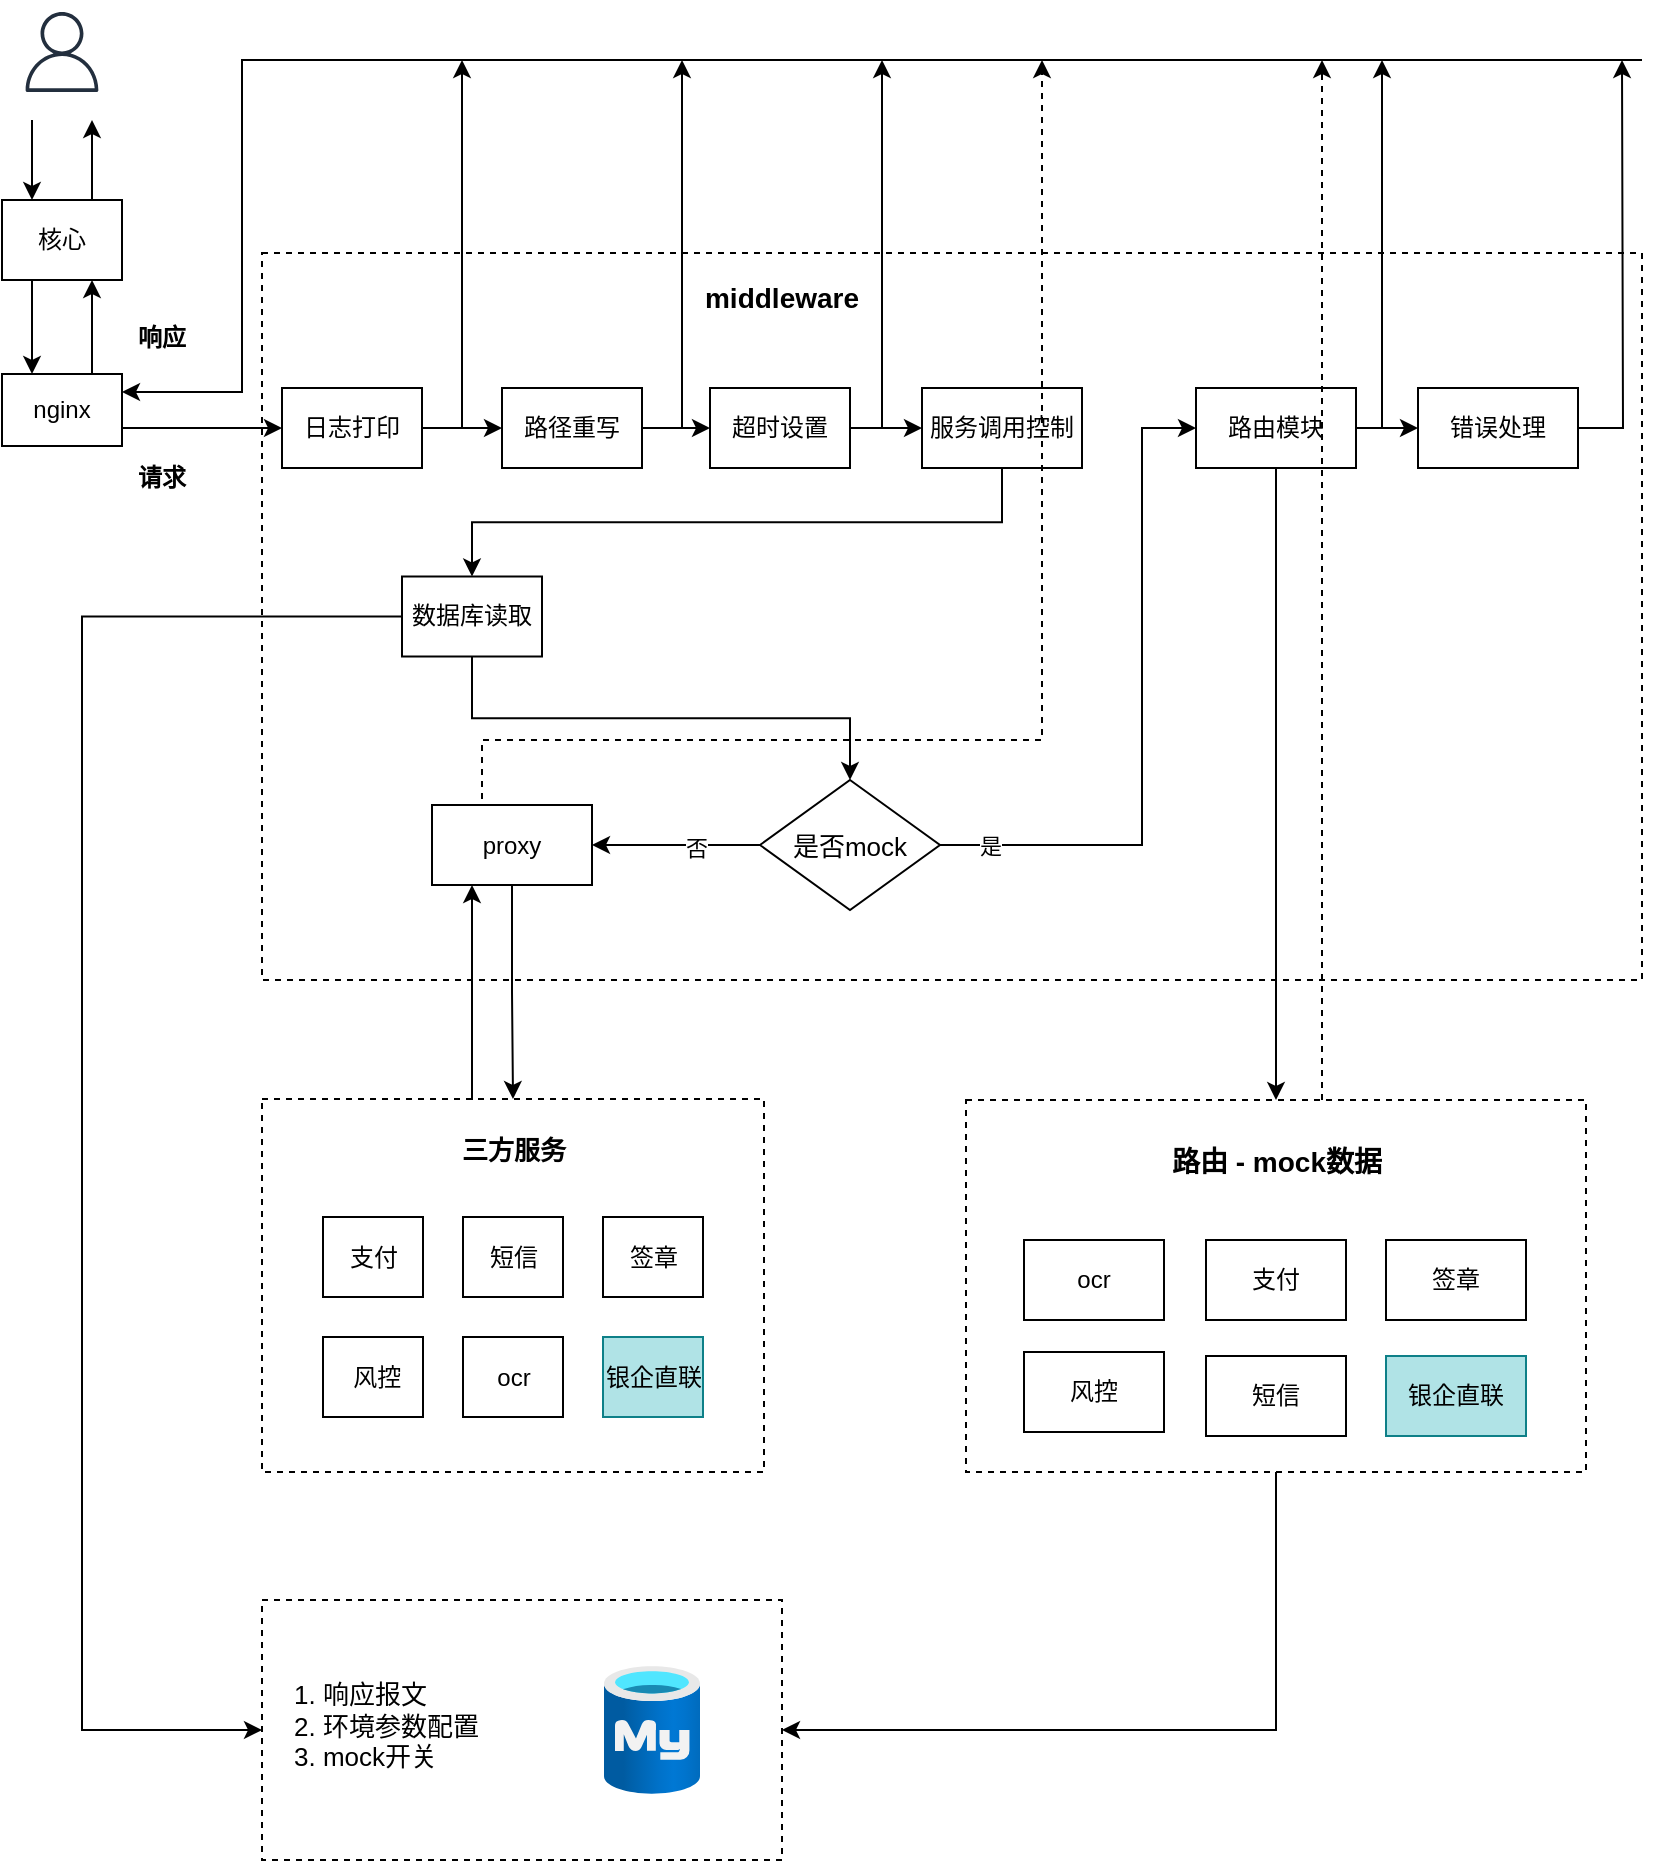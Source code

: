 <mxfile version="17.4.3" type="github">
  <diagram id="0J4tFUpqffA9D1Z7SYaG" name="Page-1">
    <mxGraphModel dx="2889" dy="1114" grid="1" gridSize="10" guides="1" tooltips="1" connect="1" arrows="1" fold="1" page="1" pageScale="1" pageWidth="827" pageHeight="1169" math="0" shadow="0">
      <root>
        <mxCell id="0" />
        <mxCell id="1" parent="0" />
        <mxCell id="oRuydW940FplMV_MUn1F-3" value="" style="rounded=0;whiteSpace=wrap;html=1;dashed=1;fillColor=none;" parent="1" vertex="1">
          <mxGeometry x="120" y="326.5" width="690" height="363.5" as="geometry" />
        </mxCell>
        <mxCell id="oRuydW940FplMV_MUn1F-9" style="edgeStyle=orthogonalEdgeStyle;rounded=0;orthogonalLoop=1;jettySize=auto;html=1;exitX=1;exitY=0.5;exitDx=0;exitDy=0;entryX=0;entryY=0.5;entryDx=0;entryDy=0;" parent="1" source="oRuydW940FplMV_MUn1F-4" target="oRuydW940FplMV_MUn1F-5" edge="1">
          <mxGeometry relative="1" as="geometry" />
        </mxCell>
        <mxCell id="oRuydW940FplMV_MUn1F-4" value="日志打印" style="rounded=0;whiteSpace=wrap;html=1;" parent="1" vertex="1">
          <mxGeometry x="130" y="394" width="70" height="40" as="geometry" />
        </mxCell>
        <mxCell id="oRuydW940FplMV_MUn1F-10" style="edgeStyle=orthogonalEdgeStyle;rounded=0;orthogonalLoop=1;jettySize=auto;html=1;exitX=1;exitY=0.5;exitDx=0;exitDy=0;entryX=0;entryY=0.5;entryDx=0;entryDy=0;" parent="1" source="oRuydW940FplMV_MUn1F-5" target="oRuydW940FplMV_MUn1F-6" edge="1">
          <mxGeometry relative="1" as="geometry" />
        </mxCell>
        <mxCell id="oRuydW940FplMV_MUn1F-5" value="路径重写" style="rounded=0;whiteSpace=wrap;html=1;" parent="1" vertex="1">
          <mxGeometry x="240" y="394" width="70" height="40" as="geometry" />
        </mxCell>
        <mxCell id="oRuydW940FplMV_MUn1F-11" style="edgeStyle=orthogonalEdgeStyle;rounded=0;orthogonalLoop=1;jettySize=auto;html=1;exitX=1;exitY=0.5;exitDx=0;exitDy=0;entryX=0;entryY=0.5;entryDx=0;entryDy=0;" parent="1" source="oRuydW940FplMV_MUn1F-6" target="oRuydW940FplMV_MUn1F-8" edge="1">
          <mxGeometry relative="1" as="geometry" />
        </mxCell>
        <mxCell id="oRuydW940FplMV_MUn1F-6" value="超时设置" style="rounded=0;whiteSpace=wrap;html=1;" parent="1" vertex="1">
          <mxGeometry x="344" y="394" width="70" height="40" as="geometry" />
        </mxCell>
        <mxCell id="oRuydW940FplMV_MUn1F-7" value="middleware" style="text;html=1;strokeColor=none;fillColor=none;align=center;verticalAlign=middle;whiteSpace=wrap;rounded=0;fontStyle=1;fontSize=14;" parent="1" vertex="1">
          <mxGeometry x="350" y="334" width="60" height="30" as="geometry" />
        </mxCell>
        <mxCell id="oRuydW940FplMV_MUn1F-93" style="edgeStyle=orthogonalEdgeStyle;rounded=0;orthogonalLoop=1;jettySize=auto;html=1;exitX=0.5;exitY=1;exitDx=0;exitDy=0;entryX=0.5;entryY=0;entryDx=0;entryDy=0;fontSize=13;" parent="1" source="oRuydW940FplMV_MUn1F-8" target="oRuydW940FplMV_MUn1F-92" edge="1">
          <mxGeometry relative="1" as="geometry" />
        </mxCell>
        <mxCell id="oRuydW940FplMV_MUn1F-8" value="服务调用控制" style="rounded=0;whiteSpace=wrap;html=1;" parent="1" vertex="1">
          <mxGeometry x="450" y="394" width="80" height="40" as="geometry" />
        </mxCell>
        <mxCell id="isv2t2CusdyDPksusqRq-3" style="edgeStyle=orthogonalEdgeStyle;rounded=0;orthogonalLoop=1;jettySize=auto;html=1;exitX=0;exitY=0.5;exitDx=0;exitDy=0;entryX=1;entryY=0.5;entryDx=0;entryDy=0;" parent="1" source="oRuydW940FplMV_MUn1F-26" target="oRuydW940FplMV_MUn1F-71" edge="1">
          <mxGeometry relative="1" as="geometry" />
        </mxCell>
        <mxCell id="isv2t2CusdyDPksusqRq-4" value="否" style="edgeLabel;html=1;align=center;verticalAlign=middle;resizable=0;points=[];" parent="isv2t2CusdyDPksusqRq-3" vertex="1" connectable="0">
          <mxGeometry x="-0.228" y="1" relative="1" as="geometry">
            <mxPoint as="offset" />
          </mxGeometry>
        </mxCell>
        <mxCell id="isv2t2CusdyDPksusqRq-5" style="edgeStyle=orthogonalEdgeStyle;rounded=0;orthogonalLoop=1;jettySize=auto;html=1;exitX=1;exitY=0.5;exitDx=0;exitDy=0;entryX=0;entryY=0.5;entryDx=0;entryDy=0;" parent="1" source="oRuydW940FplMV_MUn1F-26" target="oRuydW940FplMV_MUn1F-41" edge="1">
          <mxGeometry relative="1" as="geometry">
            <Array as="points">
              <mxPoint x="560" y="623" />
              <mxPoint x="560" y="414" />
            </Array>
          </mxGeometry>
        </mxCell>
        <mxCell id="isv2t2CusdyDPksusqRq-7" value="是" style="edgeLabel;html=1;align=center;verticalAlign=middle;resizable=0;points=[];" parent="isv2t2CusdyDPksusqRq-5" vertex="1" connectable="0">
          <mxGeometry x="-0.768" y="-1" relative="1" as="geometry">
            <mxPoint x="-14" y="-1" as="offset" />
          </mxGeometry>
        </mxCell>
        <mxCell id="oRuydW940FplMV_MUn1F-26" value="&lt;font style=&quot;font-size: 13px&quot;&gt;是否mock&lt;/font&gt;" style="rhombus;whiteSpace=wrap;html=1;fontSize=14;fillColor=none;" parent="1" vertex="1">
          <mxGeometry x="369" y="590" width="90" height="65" as="geometry" />
        </mxCell>
        <mxCell id="isv2t2CusdyDPksusqRq-10" style="edgeStyle=orthogonalEdgeStyle;rounded=0;orthogonalLoop=1;jettySize=auto;html=1;exitX=0.5;exitY=1;exitDx=0;exitDy=0;entryX=0.5;entryY=0;entryDx=0;entryDy=0;" parent="1" source="oRuydW940FplMV_MUn1F-41" target="oRuydW940FplMV_MUn1F-23" edge="1">
          <mxGeometry relative="1" as="geometry" />
        </mxCell>
        <mxCell id="oRuydW940FplMV_MUn1F-41" value="路由模块" style="rounded=0;whiteSpace=wrap;html=1;fillColor=default;" parent="1" vertex="1">
          <mxGeometry x="587" y="394" width="80" height="40" as="geometry" />
        </mxCell>
        <mxCell id="oRuydW940FplMV_MUn1F-44" style="edgeStyle=orthogonalEdgeStyle;rounded=0;orthogonalLoop=1;jettySize=auto;html=1;exitX=1;exitY=0.5;exitDx=0;exitDy=0;fontSize=14;" parent="1" source="oRuydW940FplMV_MUn1F-41" target="oRuydW940FplMV_MUn1F-42" edge="1">
          <mxGeometry relative="1" as="geometry" />
        </mxCell>
        <mxCell id="isv2t2CusdyDPksusqRq-8" style="edgeStyle=orthogonalEdgeStyle;rounded=0;orthogonalLoop=1;jettySize=auto;html=1;exitX=1;exitY=0.5;exitDx=0;exitDy=0;" parent="1" source="oRuydW940FplMV_MUn1F-42" edge="1">
          <mxGeometry relative="1" as="geometry">
            <mxPoint x="800" y="230" as="targetPoint" />
          </mxGeometry>
        </mxCell>
        <mxCell id="oRuydW940FplMV_MUn1F-42" value="错误处理" style="rounded=0;whiteSpace=wrap;html=1;" parent="1" vertex="1">
          <mxGeometry x="698" y="394" width="80" height="40" as="geometry" />
        </mxCell>
        <mxCell id="oRuydW940FplMV_MUn1F-67" value="" style="group" parent="1" vertex="1" connectable="0">
          <mxGeometry x="472" y="750" width="310" height="186" as="geometry" />
        </mxCell>
        <mxCell id="oRuydW940FplMV_MUn1F-23" value="" style="rounded=0;whiteSpace=wrap;html=1;dashed=1;fontSize=14;fillColor=none;" parent="oRuydW940FplMV_MUn1F-67" vertex="1">
          <mxGeometry width="310" height="186" as="geometry" />
        </mxCell>
        <mxCell id="oRuydW940FplMV_MUn1F-13" value="ocr" style="rounded=0;whiteSpace=wrap;html=1;" parent="oRuydW940FplMV_MUn1F-67" vertex="1">
          <mxGeometry x="29" y="70" width="70" height="40" as="geometry" />
        </mxCell>
        <mxCell id="oRuydW940FplMV_MUn1F-14" value="风控" style="rounded=0;whiteSpace=wrap;html=1;" parent="oRuydW940FplMV_MUn1F-67" vertex="1">
          <mxGeometry x="29" y="126" width="70" height="40" as="geometry" />
        </mxCell>
        <mxCell id="oRuydW940FplMV_MUn1F-15" value="支付" style="rounded=0;whiteSpace=wrap;html=1;" parent="oRuydW940FplMV_MUn1F-67" vertex="1">
          <mxGeometry x="120" y="70" width="70" height="40" as="geometry" />
        </mxCell>
        <mxCell id="oRuydW940FplMV_MUn1F-16" value="签章" style="rounded=0;whiteSpace=wrap;html=1;" parent="oRuydW940FplMV_MUn1F-67" vertex="1">
          <mxGeometry x="210" y="70" width="70" height="40" as="geometry" />
        </mxCell>
        <mxCell id="oRuydW940FplMV_MUn1F-17" value="短信" style="rounded=0;whiteSpace=wrap;html=1;" parent="oRuydW940FplMV_MUn1F-67" vertex="1">
          <mxGeometry x="120" y="128" width="70" height="40" as="geometry" />
        </mxCell>
        <mxCell id="oRuydW940FplMV_MUn1F-25" value="路由 - mock数据" style="text;html=1;strokeColor=none;fillColor=none;align=center;verticalAlign=middle;whiteSpace=wrap;rounded=0;dashed=1;fontSize=14;fontStyle=1" parent="oRuydW940FplMV_MUn1F-67" vertex="1">
          <mxGeometry x="89.5" y="16" width="131" height="30" as="geometry" />
        </mxCell>
        <mxCell id="oRuydW940FplMV_MUn1F-46" value="银企直联" style="rounded=0;whiteSpace=wrap;html=1;fillColor=#b0e3e6;strokeColor=#0e8088;" parent="oRuydW940FplMV_MUn1F-67" vertex="1">
          <mxGeometry x="210" y="128" width="70" height="40" as="geometry" />
        </mxCell>
        <mxCell id="oRuydW940FplMV_MUn1F-72" style="edgeStyle=orthogonalEdgeStyle;rounded=0;orthogonalLoop=1;jettySize=auto;html=1;exitX=0.5;exitY=1;exitDx=0;exitDy=0;entryX=0.5;entryY=0;entryDx=0;entryDy=0;fontSize=13;" parent="1" source="oRuydW940FplMV_MUn1F-71" target="oRuydW940FplMV_MUn1F-58" edge="1">
          <mxGeometry relative="1" as="geometry" />
        </mxCell>
        <mxCell id="isv2t2CusdyDPksusqRq-18" style="edgeStyle=orthogonalEdgeStyle;rounded=0;orthogonalLoop=1;jettySize=auto;html=1;exitX=0.5;exitY=0;exitDx=0;exitDy=0;dashed=1;" parent="1" source="oRuydW940FplMV_MUn1F-71" edge="1">
          <mxGeometry relative="1" as="geometry">
            <mxPoint x="510" y="230" as="targetPoint" />
            <Array as="points">
              <mxPoint x="230" y="570" />
              <mxPoint x="510" y="570" />
            </Array>
          </mxGeometry>
        </mxCell>
        <mxCell id="oRuydW940FplMV_MUn1F-71" value="proxy" style="rounded=0;whiteSpace=wrap;html=1;" parent="1" vertex="1">
          <mxGeometry x="205" y="602.5" width="80" height="40" as="geometry" />
        </mxCell>
        <mxCell id="oRuydW940FplMV_MUn1F-77" value="" style="endArrow=classic;html=1;rounded=0;fontSize=13;edgeStyle=orthogonalEdgeStyle;entryX=1;entryY=0.25;entryDx=0;entryDy=0;" parent="1" edge="1" target="vxs_oAUpM03B7NSQfsva-3">
          <mxGeometry width="50" height="50" relative="1" as="geometry">
            <mxPoint x="810" y="230" as="sourcePoint" />
            <mxPoint x="20" y="320" as="targetPoint" />
            <Array as="points">
              <mxPoint x="110" y="230" />
              <mxPoint x="110" y="396" />
            </Array>
          </mxGeometry>
        </mxCell>
        <mxCell id="oRuydW940FplMV_MUn1F-80" value="" style="endArrow=classic;html=1;rounded=0;fontSize=13;" parent="1" edge="1">
          <mxGeometry width="50" height="50" relative="1" as="geometry">
            <mxPoint x="220" y="414" as="sourcePoint" />
            <mxPoint x="220" y="230" as="targetPoint" />
          </mxGeometry>
        </mxCell>
        <mxCell id="oRuydW940FplMV_MUn1F-81" value="" style="endArrow=classic;html=1;rounded=0;fontSize=13;" parent="1" edge="1">
          <mxGeometry width="50" height="50" relative="1" as="geometry">
            <mxPoint x="330" y="414" as="sourcePoint" />
            <mxPoint x="330" y="230" as="targetPoint" />
          </mxGeometry>
        </mxCell>
        <mxCell id="oRuydW940FplMV_MUn1F-82" value="" style="endArrow=classic;html=1;rounded=0;fontSize=13;" parent="1" edge="1">
          <mxGeometry width="50" height="50" relative="1" as="geometry">
            <mxPoint x="430" y="414" as="sourcePoint" />
            <mxPoint x="430" y="230" as="targetPoint" />
          </mxGeometry>
        </mxCell>
        <mxCell id="oRuydW940FplMV_MUn1F-84" value="" style="endArrow=classic;html=1;rounded=0;fontSize=13;" parent="1" edge="1">
          <mxGeometry width="50" height="50" relative="1" as="geometry">
            <mxPoint x="680" y="414" as="sourcePoint" />
            <mxPoint x="680" y="230" as="targetPoint" />
          </mxGeometry>
        </mxCell>
        <mxCell id="oRuydW940FplMV_MUn1F-87" value="响应" style="text;html=1;strokeColor=none;fillColor=none;align=center;verticalAlign=middle;whiteSpace=wrap;rounded=0;fontStyle=1" parent="1" vertex="1">
          <mxGeometry x="40" y="354" width="60" height="30" as="geometry" />
        </mxCell>
        <mxCell id="oRuydW940FplMV_MUn1F-95" style="edgeStyle=orthogonalEdgeStyle;rounded=0;orthogonalLoop=1;jettySize=auto;html=1;exitX=0.5;exitY=1;exitDx=0;exitDy=0;entryX=0.5;entryY=0;entryDx=0;entryDy=0;fontSize=13;" parent="1" source="oRuydW940FplMV_MUn1F-92" target="oRuydW940FplMV_MUn1F-26" edge="1">
          <mxGeometry relative="1" as="geometry" />
        </mxCell>
        <mxCell id="isv2t2CusdyDPksusqRq-14" style="edgeStyle=orthogonalEdgeStyle;rounded=0;orthogonalLoop=1;jettySize=auto;html=1;exitX=0;exitY=0.5;exitDx=0;exitDy=0;entryX=0;entryY=0.5;entryDx=0;entryDy=0;" parent="1" source="oRuydW940FplMV_MUn1F-92" target="oRuydW940FplMV_MUn1F-89" edge="1">
          <mxGeometry relative="1" as="geometry">
            <Array as="points">
              <mxPoint x="30" y="508" />
              <mxPoint x="30" y="1065" />
            </Array>
          </mxGeometry>
        </mxCell>
        <mxCell id="oRuydW940FplMV_MUn1F-92" value="数据库读取" style="rounded=0;whiteSpace=wrap;html=1;" parent="1" vertex="1">
          <mxGeometry x="190" y="488.25" width="70" height="40" as="geometry" />
        </mxCell>
        <mxCell id="isv2t2CusdyDPksusqRq-1" value="" style="group" parent="1" vertex="1" connectable="0">
          <mxGeometry x="120" y="1000" width="260" height="130" as="geometry" />
        </mxCell>
        <mxCell id="oRuydW940FplMV_MUn1F-88" value="" style="aspect=fixed;html=1;points=[];align=center;image;fontSize=12;image=img/lib/azure2/databases/Azure_Database_MySQL_Server.svg;dashed=1;fillColor=none;" parent="isv2t2CusdyDPksusqRq-1" vertex="1">
          <mxGeometry x="171" y="33" width="48" height="64" as="geometry" />
        </mxCell>
        <mxCell id="oRuydW940FplMV_MUn1F-89" value="" style="rounded=0;whiteSpace=wrap;html=1;dashed=1;fontSize=13;fillColor=none;" parent="isv2t2CusdyDPksusqRq-1" vertex="1">
          <mxGeometry width="260" height="130" as="geometry" />
        </mxCell>
        <mxCell id="oRuydW940FplMV_MUn1F-91" value="1. 响应报文&lt;br&gt;2. 环境参数配置&lt;br&gt;3. mock开关" style="text;html=1;strokeColor=none;fillColor=none;align=left;verticalAlign=middle;whiteSpace=wrap;rounded=0;dashed=1;fontSize=13;" parent="isv2t2CusdyDPksusqRq-1" vertex="1">
          <mxGeometry x="14" y="23" width="121" height="80" as="geometry" />
        </mxCell>
        <mxCell id="isv2t2CusdyDPksusqRq-13" style="edgeStyle=orthogonalEdgeStyle;rounded=0;orthogonalLoop=1;jettySize=auto;html=1;exitX=0.5;exitY=1;exitDx=0;exitDy=0;entryX=1;entryY=0.5;entryDx=0;entryDy=0;" parent="1" source="oRuydW940FplMV_MUn1F-23" target="oRuydW940FplMV_MUn1F-89" edge="1">
          <mxGeometry relative="1" as="geometry" />
        </mxCell>
        <mxCell id="isv2t2CusdyDPksusqRq-19" style="edgeStyle=orthogonalEdgeStyle;rounded=0;orthogonalLoop=1;jettySize=auto;html=1;dashed=1;" parent="1" edge="1">
          <mxGeometry relative="1" as="geometry">
            <mxPoint x="650" y="230" as="targetPoint" />
            <mxPoint x="650" y="750" as="sourcePoint" />
            <Array as="points">
              <mxPoint x="650" y="750" />
            </Array>
          </mxGeometry>
        </mxCell>
        <mxCell id="NGIEsyrpociLnT4s3KL6-5" value="" style="group" parent="1" vertex="1" connectable="0">
          <mxGeometry x="120" y="749.5" width="251" height="186.5" as="geometry" />
        </mxCell>
        <mxCell id="oRuydW940FplMV_MUn1F-33" value="支付" style="rounded=0;whiteSpace=wrap;html=1;movable=1;resizable=1;rotatable=1;deletable=1;editable=1;connectable=1;" parent="NGIEsyrpociLnT4s3KL6-5" vertex="1">
          <mxGeometry x="30.5" y="59" width="50" height="40" as="geometry" />
        </mxCell>
        <mxCell id="oRuydW940FplMV_MUn1F-34" value="签章" style="rounded=0;whiteSpace=wrap;html=1;movable=1;resizable=1;rotatable=1;deletable=1;editable=1;connectable=1;" parent="NGIEsyrpociLnT4s3KL6-5" vertex="1">
          <mxGeometry x="170.5" y="59" width="50" height="40" as="geometry" />
        </mxCell>
        <mxCell id="oRuydW940FplMV_MUn1F-36" value="&amp;nbsp;风控" style="rounded=0;whiteSpace=wrap;html=1;movable=1;resizable=1;rotatable=1;deletable=1;editable=1;connectable=1;" parent="NGIEsyrpociLnT4s3KL6-5" vertex="1">
          <mxGeometry x="30.5" y="119" width="50" height="40" as="geometry" />
        </mxCell>
        <mxCell id="oRuydW940FplMV_MUn1F-39" value="短信" style="rounded=0;whiteSpace=wrap;html=1;movable=1;resizable=1;rotatable=1;deletable=1;editable=1;connectable=1;" parent="NGIEsyrpociLnT4s3KL6-5" vertex="1">
          <mxGeometry x="100.5" y="59" width="50" height="40" as="geometry" />
        </mxCell>
        <mxCell id="oRuydW940FplMV_MUn1F-53" value="ocr" style="rounded=0;whiteSpace=wrap;html=1;movable=1;resizable=1;rotatable=1;deletable=1;editable=1;connectable=1;" parent="NGIEsyrpociLnT4s3KL6-5" vertex="1">
          <mxGeometry x="100.5" y="119" width="50" height="40" as="geometry" />
        </mxCell>
        <mxCell id="oRuydW940FplMV_MUn1F-58" value="" style="rounded=0;whiteSpace=wrap;html=1;dashed=1;fontSize=13;fillColor=none;" parent="NGIEsyrpociLnT4s3KL6-5" vertex="1">
          <mxGeometry width="251" height="186.5" as="geometry" />
        </mxCell>
        <mxCell id="oRuydW940FplMV_MUn1F-54" value="银企直联" style="rounded=0;whiteSpace=wrap;html=1;movable=1;resizable=1;rotatable=1;deletable=1;editable=1;connectable=1;fillColor=#b0e3e6;strokeColor=#0e8088;" parent="NGIEsyrpociLnT4s3KL6-5" vertex="1">
          <mxGeometry x="170.5" y="119" width="50" height="40" as="geometry" />
        </mxCell>
        <mxCell id="oRuydW940FplMV_MUn1F-63" value="三方服务" style="text;html=1;strokeColor=none;fillColor=none;align=center;verticalAlign=middle;whiteSpace=wrap;rounded=0;dashed=1;fontSize=13;fontStyle=1" parent="NGIEsyrpociLnT4s3KL6-5" vertex="1">
          <mxGeometry x="96" y="10" width="60" height="30" as="geometry" />
        </mxCell>
        <mxCell id="vxs_oAUpM03B7NSQfsva-12" style="edgeStyle=orthogonalEdgeStyle;rounded=0;orthogonalLoop=1;jettySize=auto;html=1;exitX=1;exitY=0.75;exitDx=0;exitDy=0;entryX=0;entryY=0.5;entryDx=0;entryDy=0;" edge="1" parent="1" source="vxs_oAUpM03B7NSQfsva-3" target="oRuydW940FplMV_MUn1F-4">
          <mxGeometry relative="1" as="geometry" />
        </mxCell>
        <mxCell id="vxs_oAUpM03B7NSQfsva-17" style="rounded=0;orthogonalLoop=1;jettySize=auto;html=1;exitX=0.75;exitY=0;exitDx=0;exitDy=0;entryX=0.75;entryY=1;entryDx=0;entryDy=0;" edge="1" parent="1" source="vxs_oAUpM03B7NSQfsva-3" target="vxs_oAUpM03B7NSQfsva-13">
          <mxGeometry relative="1" as="geometry" />
        </mxCell>
        <mxCell id="vxs_oAUpM03B7NSQfsva-3" value="nginx" style="rounded=0;whiteSpace=wrap;html=1;" vertex="1" parent="1">
          <mxGeometry x="-10" y="387" width="60" height="36" as="geometry" />
        </mxCell>
        <mxCell id="vxs_oAUpM03B7NSQfsva-7" value="请求" style="text;html=1;strokeColor=none;fillColor=none;align=center;verticalAlign=middle;whiteSpace=wrap;rounded=0;fontStyle=1" vertex="1" parent="1">
          <mxGeometry x="40" y="424" width="60" height="30" as="geometry" />
        </mxCell>
        <mxCell id="vxs_oAUpM03B7NSQfsva-9" style="edgeStyle=orthogonalEdgeStyle;rounded=0;orthogonalLoop=1;jettySize=auto;html=1;entryX=0.25;entryY=1;entryDx=0;entryDy=0;" edge="1" parent="1" target="oRuydW940FplMV_MUn1F-71">
          <mxGeometry relative="1" as="geometry">
            <mxPoint x="225" y="750" as="sourcePoint" />
            <Array as="points">
              <mxPoint x="225" y="750" />
            </Array>
          </mxGeometry>
        </mxCell>
        <mxCell id="vxs_oAUpM03B7NSQfsva-22" style="edgeStyle=none;rounded=0;orthogonalLoop=1;jettySize=auto;html=1;exitX=0.25;exitY=1;exitDx=0;exitDy=0;entryX=0.25;entryY=0;entryDx=0;entryDy=0;" edge="1" parent="1" source="vxs_oAUpM03B7NSQfsva-13" target="vxs_oAUpM03B7NSQfsva-3">
          <mxGeometry relative="1" as="geometry" />
        </mxCell>
        <mxCell id="vxs_oAUpM03B7NSQfsva-13" value="核心" style="rounded=0;whiteSpace=wrap;html=1;" vertex="1" parent="1">
          <mxGeometry x="-10" y="300" width="60" height="40" as="geometry" />
        </mxCell>
        <mxCell id="vxs_oAUpM03B7NSQfsva-19" value="" style="endArrow=classic;html=1;rounded=0;" edge="1" parent="1">
          <mxGeometry width="50" height="50" relative="1" as="geometry">
            <mxPoint x="5" y="260" as="sourcePoint" />
            <mxPoint x="5" y="300" as="targetPoint" />
          </mxGeometry>
        </mxCell>
        <mxCell id="vxs_oAUpM03B7NSQfsva-20" value="" style="endArrow=classic;html=1;rounded=0;" edge="1" parent="1">
          <mxGeometry width="50" height="50" relative="1" as="geometry">
            <mxPoint x="35" y="300" as="sourcePoint" />
            <mxPoint x="35" y="260" as="targetPoint" />
          </mxGeometry>
        </mxCell>
        <mxCell id="vxs_oAUpM03B7NSQfsva-24" value="" style="sketch=0;outlineConnect=0;fontColor=#232F3E;gradientColor=none;strokeColor=#232F3E;fillColor=none;dashed=0;verticalLabelPosition=bottom;verticalAlign=top;align=center;html=1;fontSize=12;fontStyle=0;aspect=fixed;shape=mxgraph.aws4.resourceIcon;resIcon=mxgraph.aws4.user;" vertex="1" parent="1">
          <mxGeometry x="-5" y="201" width="50" height="50" as="geometry" />
        </mxCell>
      </root>
    </mxGraphModel>
  </diagram>
</mxfile>

